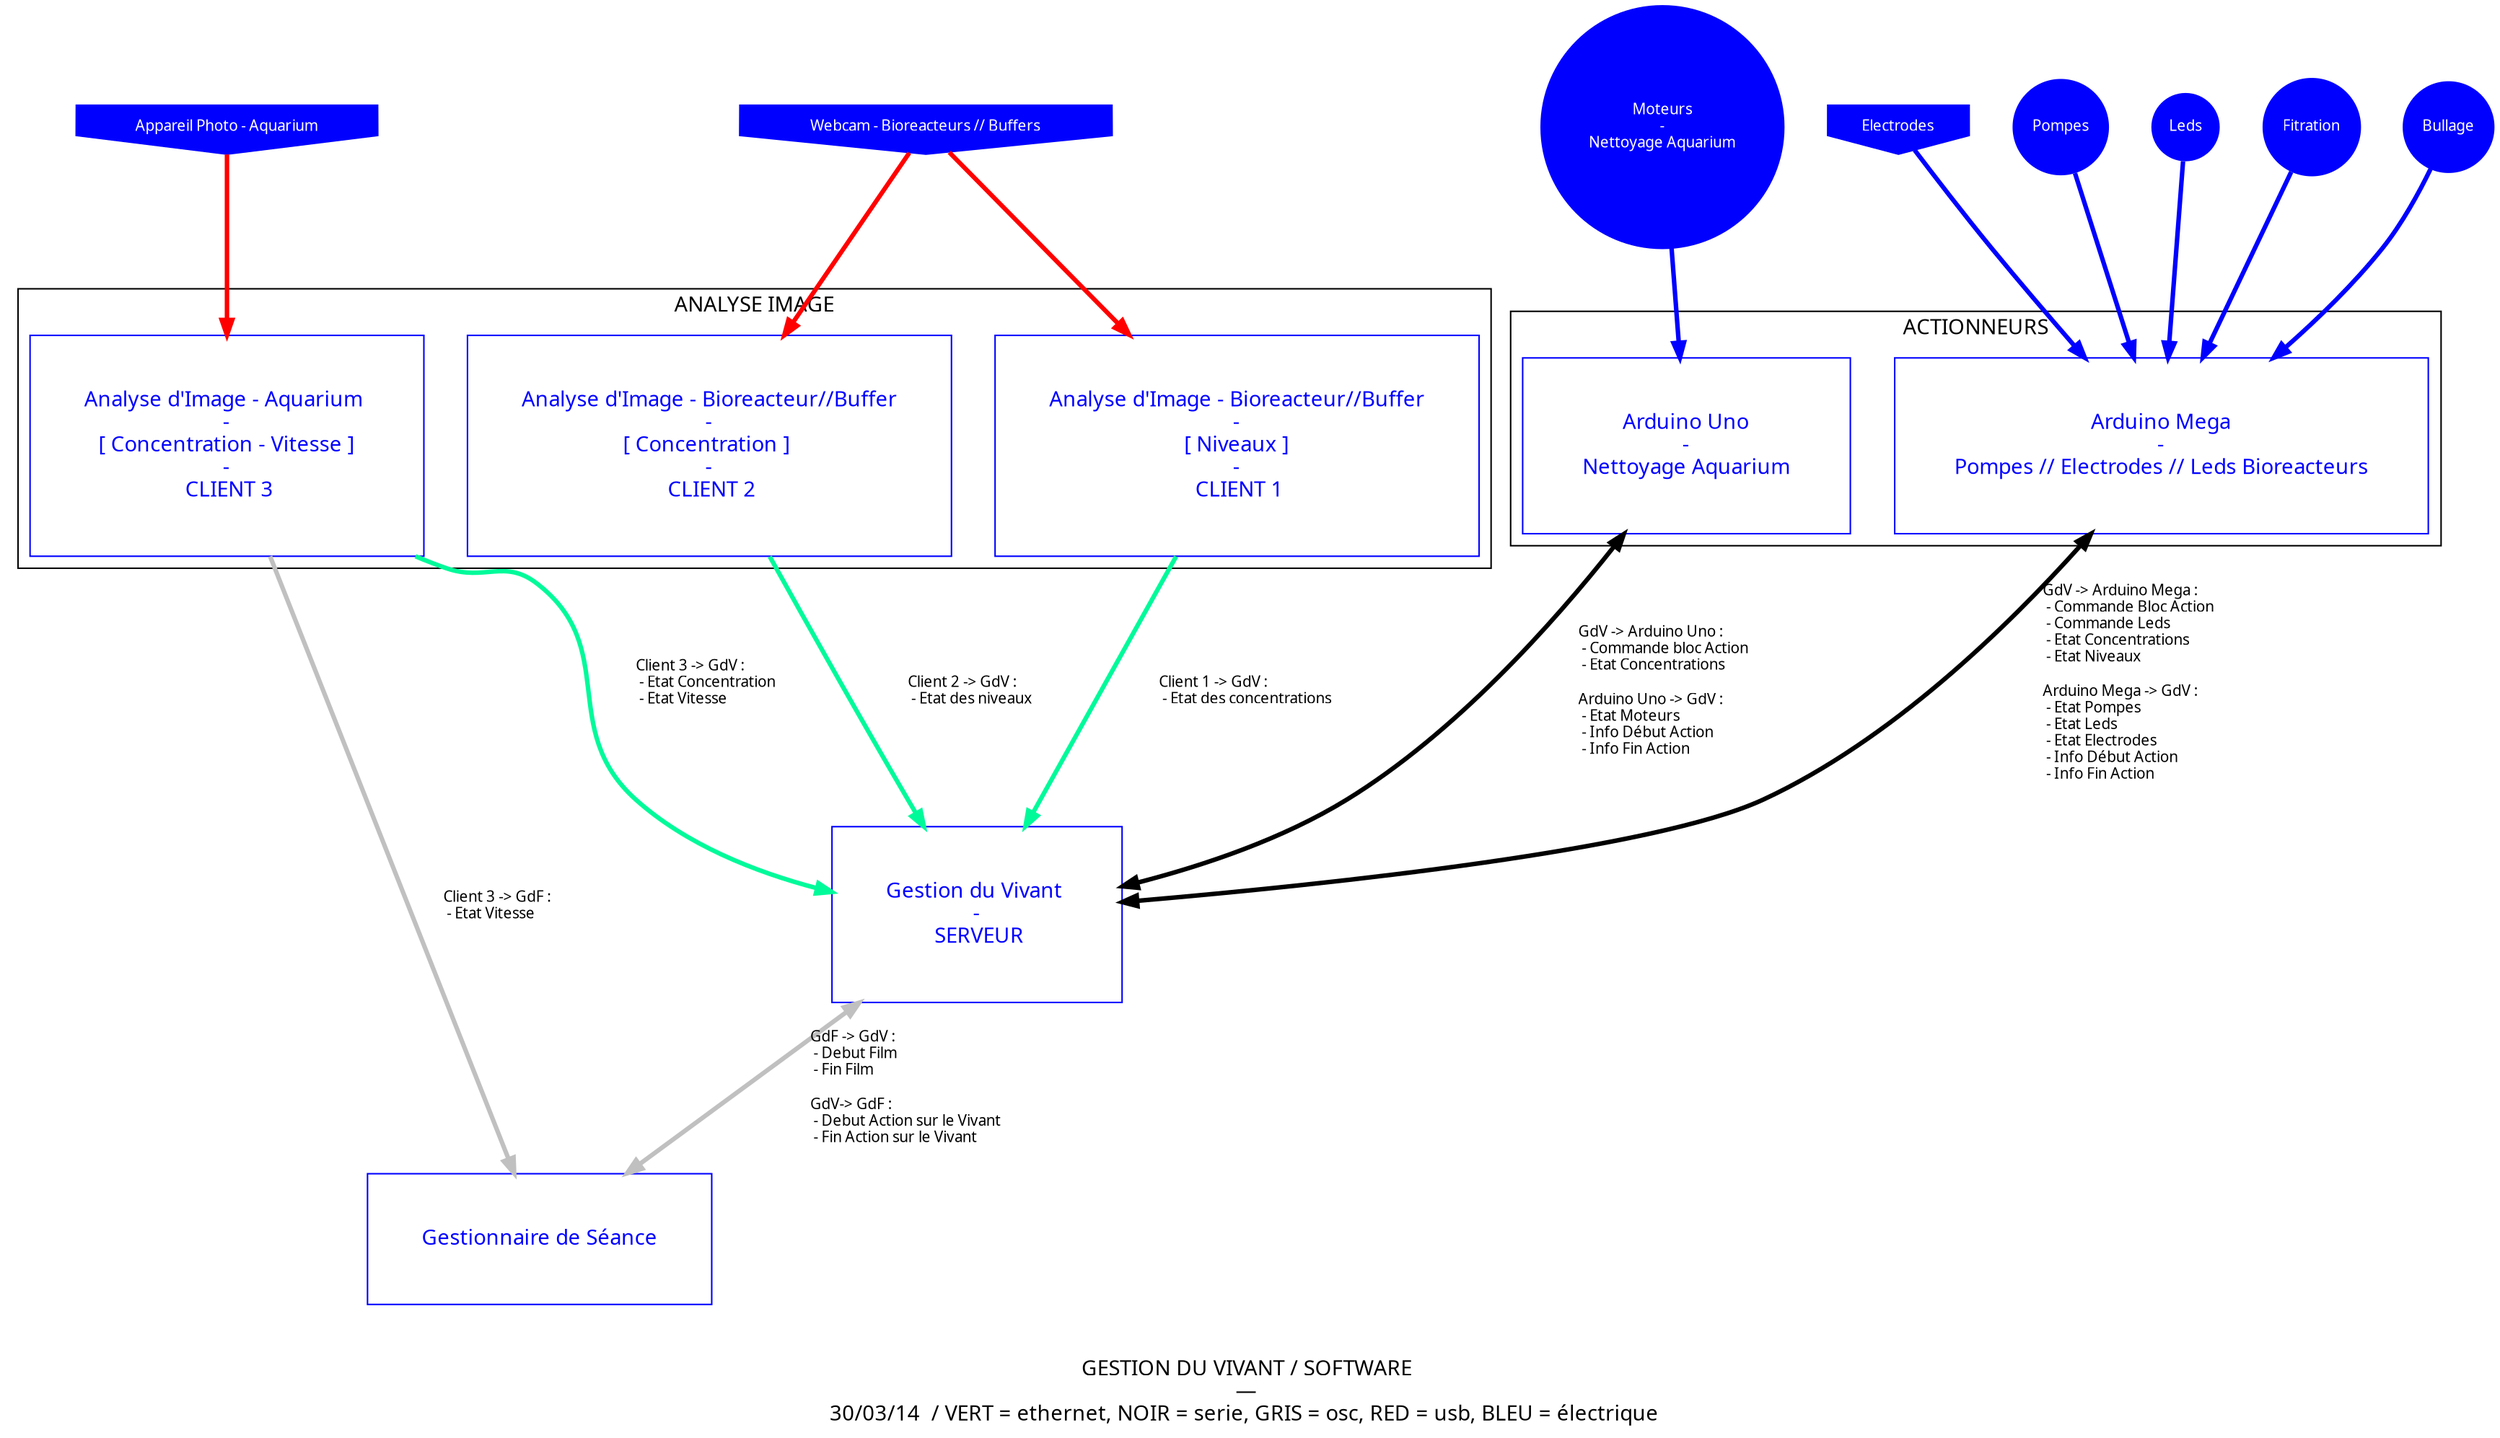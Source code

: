 	digraph {
	 label="\n\nGESTION DU VIVANT / SOFTWARE \n— \n30/03/14  / VERT = ethernet, NOIR = serie, GRIS = osc, RED = usb, BLEU = électrique  "
	 rankdir="TP"
	 nodesep = .4
	
	layout=dot
	 
	 fontsize=14
	 fontname="myriadpro"
	 
	 node[fontsize=14, fontname="myriadpro", fontcolor=blue, color=blue, shape=house]
	 edge[fontsize=10, fontname="monaco", color=green]


subgraph organs {
	     
		 node[fontsize=14, fontname="myriadpro", fontcolor=blue, color=blue, shape=box, margin = 0.5]
			
	    arduino_pump [label ="Arduino Mega\n - \n Pompes // Electrodes // Leds Bioreacteurs "]
	    arduino_clean [label ="Arduino Uno\n - \n Nettoyage Aquarium "]
	    
	 	life_controller [label ="Gestion du Vivant \n - \n SERVEUR"]
	    
	    det_level [label ="Analyse d'Image - Bioreacteur//Buffer\n - \n [ Niveaux ] \n - \n CLIENT 1"]
	    det_conc [label ="Analyse d'Image - Bioreacteur//Buffer\n - \n[ Concentration ] \n - \n CLIENT 2"]
	    det_aquarium [label = "Analyse d'Image - Aquarium \n - \n[ Concentration - Vitesse ]\n - \n CLIENT 3"]
	  	
	 	film_controller [label="Gestionnaire de Séance"]
	 	
	    
		
		
		subgraph cluster_culture {
	 		label="ANALYSE IMAGE"
	 		det_level
	   		det_conc
	   		det_aquarium
	 	}
	 	
	 	subgraph cluster_aquarium {
	 		label="ACTIONNEURS"
	 		node[height = 2, width = 1]
	 		
	 		arduino_pump
	 		arduino_clean
	 	}
	}
	subgraph device {
		node[shape=circle, fontsize=10, style="filled", color=blue, fontcolor=white]
		pumps [label ="Pompes"]
		leds [label = "Leds"]
		moteur [label = "Moteurs\n - \nNettoyage Aquarium"]
		filtration_system [label ="Fitration"]
		air_system [label ="Bullage"]
	
	}
	subgraph sensor {
		node[shape=invhouse, fontsize=10, style="filled", color=blue, fontcolor=white]
		electrodes [label ="Electrodes"]
		webcam [label= "Webcam - Bioreacteurs // Buffers"]
		camera [label = "Appareil Photo - Aquarium"]
		
	}
	
	
	
	//RELATION 
	subgraph Serie {
		edge[penwidth=3, color=mediumspringgrey, dir = both,label=""]
		
	arduino_pump -> life_controller [label = "GdV -> Arduino Mega : \l - Commande Bloc Action \l - Commande Leds \l - Etat Concentrations\l - Etat Niveaux   \l\lArduino Mega -> GdV :\l - Etat Pompes \l - Etat Leds\l - Etat Electrodes \l - Info Début Action\l - Info Fin Action\l "]
	arduino_clean -> life_controller [label = "GdV -> Arduino Uno : \l - Commande bloc Action \l - Etat Concentrations\l\lArduino Uno -> GdV :\l - Etat Moteurs \l - Info Début Action \l - Info Fin Action\l"]
	}
	subgraph Ethernet {
	edge[penwidth=3, color=mediumspringgreen, label=""] 
	
	det_level -> life_controller [label = "Client 1 -> GdV : \l - Etat des concentrations "]
	det_conc -> life_controller [label = "Client 2 -> GdV : \l - Etat des niveaux "]
	det_aquarium -> life_controller [label = "Client 3 -> GdV : \l - Etat Concentration\l - Etat Vitesse\l "]
	}
	
	subgraph OSC {
	
	edge[penwidth=3, color=grey, dir = both, label = ""] 
	
	life_controller -> film_controller [label = "GdF -> GdV : \l - Debut Film \l - Fin Film \l\lGdV-> GdF :\l - Debut Action sur le Vivant \l - Fin Action sur le Vivant\l"]
	
	edge[penwidth=3, color=grey, dir = forward, label = ""] 
	det_aquarium -> film_controller[label = "Client 3 -> GdF : \l - Etat Vitesse\l "]
	
	

		
	}
	Subgraph Elec {
		edge[penwidth=3, color=blue, dir = forward, label = ""]
		pumps, leds, electrodes, filtration_system, air_system -> arduino_pump
		moteur -> arduino_clean
		
		}
	Subgraph USB{
		edge[penwidth=3, color=red, dir = forward, label = ""]
		webcam -> det_level, det_conc
		camera -> det_aquarium
		}
	
	
}
